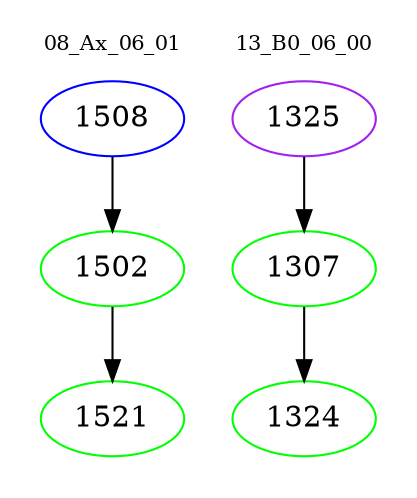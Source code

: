 digraph{
subgraph cluster_0 {
color = white
label = "08_Ax_06_01";
fontsize=10;
T0_1508 [label="1508", color="blue"]
T0_1508 -> T0_1502 [color="black"]
T0_1502 [label="1502", color="green"]
T0_1502 -> T0_1521 [color="black"]
T0_1521 [label="1521", color="green"]
}
subgraph cluster_1 {
color = white
label = "13_B0_06_00";
fontsize=10;
T1_1325 [label="1325", color="purple"]
T1_1325 -> T1_1307 [color="black"]
T1_1307 [label="1307", color="green"]
T1_1307 -> T1_1324 [color="black"]
T1_1324 [label="1324", color="green"]
}
}
